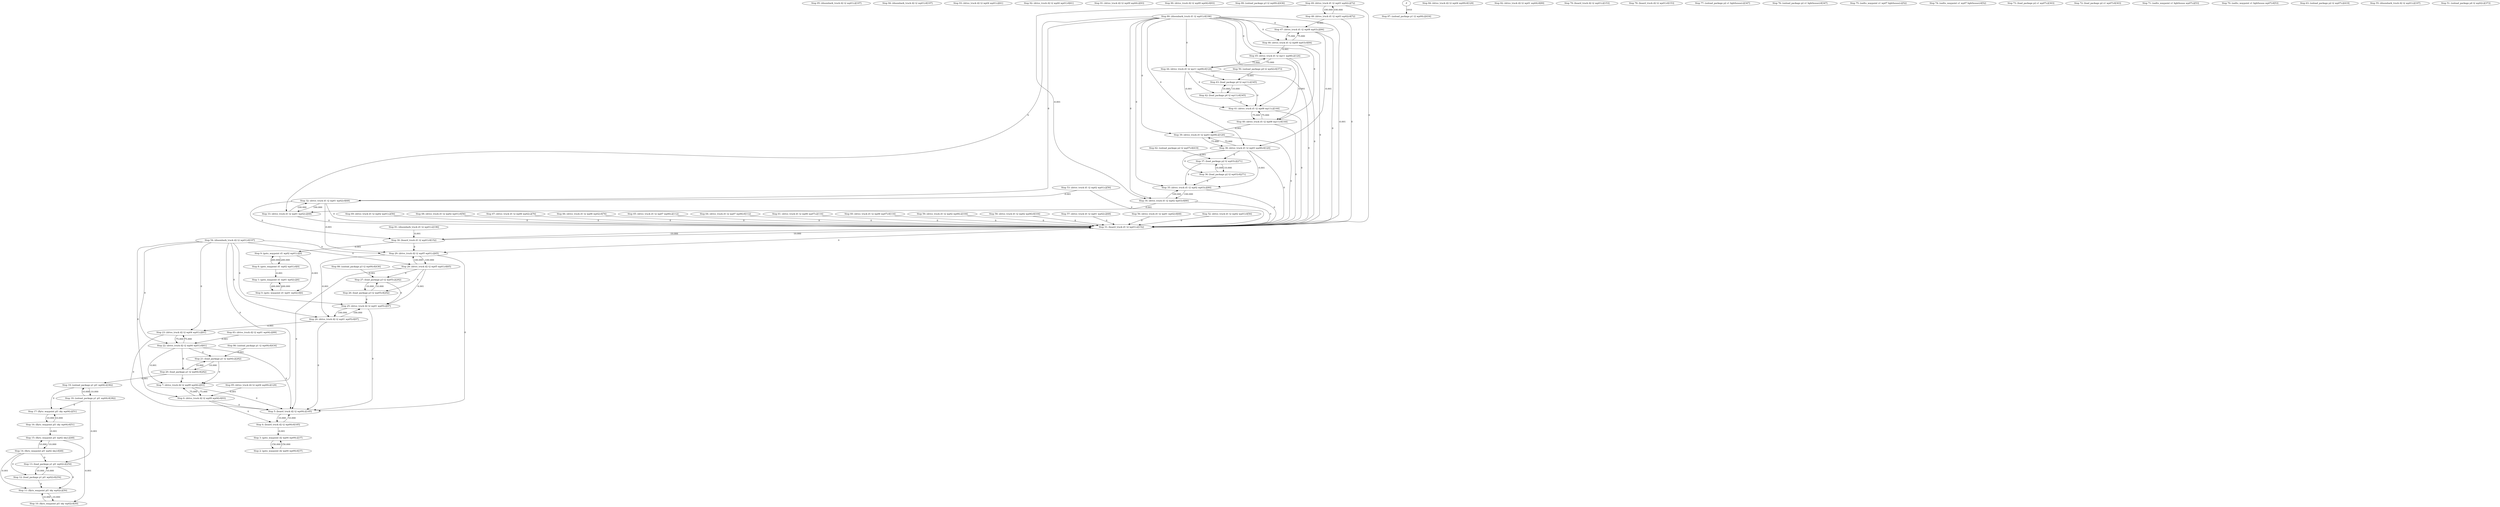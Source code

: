 digraph plan {
Step95 [label="Step 95: (disembark_truck d2 t2 wp01):2[197]"];
Step94 [label="Step 94: (disembark_truck d2 t2 wp01):0[197]"];
Step93 [label="Step 93: (drive_truck d2 t2 wp04 wp01):2[61]"];
Step92 [label="Step 92: (drive_truck d2 t2 wp04 wp01):0[61]"];
Step91 [label="Step 91: (drive_truck d2 t2 wp09 wp04):2[93]"];
Step90 [label="Step 90: (drive_truck d2 t2 wp09 wp04):0[93]"];
Step89 [label="Step 89: (unload_package p3 t2 wp09):2[436]"];
Step88 [label="Step 88: (unload_package p3 t2 wp09):0[436]"];
Step87 [label="Step 87: (unload_package p1 t2 wp09):2[434]"];
Step86 [label="Step 86: (unload_package p1 t2 wp09):0[434]"];
Step85 [label="Step 85: (drive_truck d2 t2 wp04 wp09):2[129]"];
Step84 [label="Step 84: (drive_truck d2 t2 wp04 wp09):0[129]"];
Step83 [label="Step 83: (drive_truck d2 t2 wp01 wp04):2[89]"];
Step82 [label="Step 82: (drive_truck d2 t2 wp01 wp04):0[89]"];
Step81 [label="Step 81: (disembark_truck d1 t2 wp01):2[196]"];
Step80 [label="Step 80: (disembark_truck d1 t2 wp01):0[196]"];
Step79 [label="Step 79: (board_truck d2 t2 wp01):2[153]"];
Step78 [label="Step 78: (board_truck d2 t2 wp01):0[153]"];
Step77 [label="Step 77: (unload_package p2 s1 lighthouse):2[347]"];
Step76 [label="Step 76: (unload_package p2 s1 lighthouse):0[347]"];
Step75 [label="Step 75: (sailto_waypoint s1 wp07 lighthouse):2[52]"];
Step74 [label="Step 74: (sailto_waypoint s1 wp07 lighthouse):0[52]"];
Step73 [label="Step 73: (load_package p2 s1 wp07):2[303]"];
Step72 [label="Step 72: (load_package p2 s1 wp07):0[303]"];
Step71 [label="Step 71: (sailto_waypoint s1 lighthouse wp07):2[53]"];
Step70 [label="Step 70: (sailto_waypoint s1 lighthouse wp07):0[53]"];
Step69 [label="Step 69: (drive_truck d1 t2 wp02 wp01):2[56]"];
Step68 [label="Step 68: (drive_truck d1 t2 wp02 wp01):0[56]"];
Step67 [label="Step 67: (drive_truck d1 t2 wp06 wp02):2[76]"];
Step66 [label="Step 66: (drive_truck d1 t2 wp06 wp02):0[76]"];
Step65 [label="Step 65: (drive_truck d1 t2 wp07 wp06):2[112]"];
Step64 [label="Step 64: (drive_truck d1 t2 wp07 wp06):0[112]"];
Step63 [label="Step 63: (unload_package p2 t2 wp07):2[419]"];
Step62 [label="Step 62: (unload_package p2 t2 wp07):0[419]"];
Step61 [label="Step 61: (drive_truck d1 t2 wp06 wp07):2[116]"];
Step60 [label="Step 60: (drive_truck d1 t2 wp06 wp07):0[116]"];
Step59 [label="Step 59: (drive_truck d1 t2 wp02 wp06):2[104]"];
Step58 [label="Step 58: (drive_truck d1 t2 wp02 wp06):0[104]"];
Step57 [label="Step 57: (drive_truck d1 t2 wp01 wp02):2[68]"];
Step56 [label="Step 56: (drive_truck d1 t2 wp01 wp02):0[68]"];
Step55 [label="Step 55: (disembark_truck d2 t2 wp01):2[197]"];
Step54 [label="Step 54: (disembark_truck d2 t2 wp01):0[197]"];
Step53 [label="Step 53: (drive_truck d1 t2 wp02 wp01):2[56]"];
Step52 [label="Step 52: (drive_truck d1 t2 wp02 wp01):0[56]"];
Step51 [label="Step 51: (unload_package p4 t2 wp02):2[373]"];
Step50 [label="Step 50: (unload_package p4 t2 wp02):0[373]"];
Step49 [label="Step 49: (drive_truck d1 t2 wp03 wp02):2[72]"];
Step48 [label="Step 48: (drive_truck d1 t2 wp03 wp02):0[72]"];
Step47 [label="Step 47: (drive_truck d1 t2 wp08 wp03):2[84]"];
Step46 [label="Step 46: (drive_truck d1 t2 wp08 wp03):0[84]"];
Step45 [label="Step 45: (drive_truck d1 t2 wp11 wp08):2[124]"];
Step44 [label="Step 44: (drive_truck d1 t2 wp11 wp08):0[124]"];
Step43 [label="Step 43: (load_package p4 t2 wp11):2[345]"];
Step42 [label="Step 42: (load_package p4 t2 wp11):0[345]"];
Step41 [label="Step 41: (drive_truck d1 t2 wp08 wp11):2[144]"];
Step40 [label="Step 40: (drive_truck d1 t2 wp08 wp11):0[144]"];
Step39 [label="Step 39: (drive_truck d1 t2 wp03 wp08):2[120]"];
Step38 [label="Step 38: (drive_truck d1 t2 wp03 wp08):0[120]"];
Step37 [label="Step 37: (load_package p2 t2 wp03):2[271]"];
Step36 [label="Step 36: (load_package p2 t2 wp03):0[271]"];
Step35 [label="Step 35: (drive_truck d1 t2 wp02 wp03):2[80]"];
Step34 [label="Step 34: (drive_truck d1 t2 wp02 wp03):0[80]"];
Step33 [label="Step 33: (drive_truck d1 t2 wp01 wp02):2[68]"];
Step32 [label="Step 32: (drive_truck d1 t2 wp01 wp02):0[68]"];
Step31 [label="Step 31: (board_truck d1 t2 wp01):2[152]"];
Step30 [label="Step 30: (board_truck d1 t2 wp01):0[152]"];
Step29 [label="Step 29: (drive_truck d2 t2 wp05 wp01):2[65]"];
Step28 [label="Step 28: (drive_truck d2 t2 wp05 wp01):0[65]"];
Step27 [label="Step 27: (load_package p3 t2 wp05):2[292]"];
Step26 [label="Step 26: (load_package p3 t2 wp05):0[292]"];
Step25 [label="Step 25: (drive_truck d2 t2 wp01 wp05):2[97]"];
Step24 [label="Step 24: (drive_truck d2 t2 wp01 wp05):0[97]"];
Step23 [label="Step 23: (drive_truck d2 t2 wp04 wp01):2[61]"];
Step22 [label="Step 22: (drive_truck d2 t2 wp04 wp01):0[61]"];
Step21 [label="Step 21: (load_package p1 t2 wp04):2[282]"];
Step20 [label="Step 20: (load_package p1 t2 wp04):0[282]"];
Step19 [label="Step 19: (unload_package p1 pl1 wp04):2[382]"];
Step18 [label="Step 18: (unload_package p1 pl1 wp04):0[382]"];
Step17 [label="Step 17: (flyto_waypoint pl1 sky wp04):2[51]"];
Step16 [label="Step 16: (flyto_waypoint pl1 sky wp04):0[51]"];
Step15 [label="Step 15: (flyto_waypoint pl1 wp02 sky):2[48]"];
Step14 [label="Step 14: (flyto_waypoint pl1 wp02 sky):0[48]"];
Step13 [label="Step 13: (load_package p1 pl1 wp02):2[254]"];
Step12 [label="Step 12: (load_package p1 pl1 wp02):0[254]"];
Step11 [label="Step 11: (flyto_waypoint pl1 sky wp02):2[50]"];
Step10 [label="Step 10: (flyto_waypoint pl1 sky wp02):0[50]"];
Step9 [label="Step 9: (goto_waypoint d1 wp02 wp01):2[0]"];
Step8 [label="Step 8: (goto_waypoint d1 wp02 wp01):0[0]"];
Step7 [label="Step 7: (drive_truck d2 t2 wp09 wp04):2[93]"];
Step6 [label="Step 6: (drive_truck d2 t2 wp09 wp04):0[93]"];
Step5 [label="Step 5: (board_truck d2 t2 wp09):2[185]"];
Step4 [label="Step 4: (board_truck d2 t2 wp09):0[185]"];
Step3 [label="Step 3: (goto_waypoint d2 wp04 wp09):2[37]"];
Step2 [label="Step 2: (goto_waypoint d2 wp04 wp09):0[37]"];
Step1 [label="Step 1: (goto_waypoint d1 wp01 wp02):2[6]"];
Step0 [label="Step 0: (goto_waypoint d1 wp01 wp02):0[6]"];
	Step0 -> Step1 [ label="200.000" ];
	Step1 -> Step0 [ label="-200.000" ];
	Step9 -> Step0 [ label="-0.001" ];
	Step8 -> Step1 [ label="-0.001" ];
	Step2 -> Step3 [ label="150.000" ];
	Step3 -> Step2 [ label="-150.000" ];
	Step4 -> Step3 [ label="-0.001" ];
	Step4 -> Step5 [ label="10.000" ];
	Step5 -> Step4 [ label="-10.000" ];
	Step6 -> Step4 [ label="0" ];
	Step6 -> Step5 [ label="0" ];
	Step7 -> Step5 [ label="0" ];
	Step22 -> Step5 [ label="0" ];
	Step23 -> Step5 [ label="0" ];
	Step24 -> Step5 [ label="0" ];
	Step25 -> Step5 [ label="0" ];
	Step28 -> Step5 [ label="0" ];
	Step29 -> Step5 [ label="0" ];
	Step6 -> Step7 [ label="75.000" ];
	Step7 -> Step6 [ label="-75.000" ];
	Step54 -> Step6 [ label="0" ];
	Step85 -> Step6 [ label="-0.001" ];
	Step20 -> Step7 [ label="0" ];
	Step21 -> Step7 [ label="0" ];
	Step22 -> Step7 [ label="-0.001" ];
	Step54 -> Step7 [ label="0" ];
	Step8 -> Step9 [ label="200.000" ];
	Step9 -> Step8 [ label="-200.000" ];
	Step30 -> Step9 [ label="-0.001" ];
	Step10 -> Step11 [ label="10.000" ];
	Step11 -> Step10 [ label="-10.000" ];
	Step15 -> Step10 [ label="-0.001" ];
	Step12 -> Step11 [ label="0" ];
	Step13 -> Step11 [ label="0" ];
	Step14 -> Step11 [ label="-0.001" ];
	Step12 -> Step13 [ label="10.000" ];
	Step13 -> Step12 [ label="-10.000" ];
	Step14 -> Step12 [ label="0" ];
	Step14 -> Step13 [ label="0" ];
	Step18 -> Step13 [ label="-0.001" ];
	Step14 -> Step15 [ label="10.000" ];
	Step15 -> Step14 [ label="-10.000" ];
	Step16 -> Step15 [ label="-0.001" ];
	Step16 -> Step17 [ label="10.000" ];
	Step17 -> Step16 [ label="-10.000" ];
	Step18 -> Step17 [ label="0" ];
	Step19 -> Step17 [ label="0" ];
	Step18 -> Step19 [ label="10.000" ];
	Step19 -> Step18 [ label="-10.000" ];
	Step20 -> Step19 [ label="-0.001" ];
	Step20 -> Step21 [ label="10.000" ];
	Step21 -> Step20 [ label="-10.000" ];
	Step22 -> Step20 [ label="0" ];
	Step22 -> Step21 [ label="0" ];
	Step86 -> Step21 [ label="-0.001" ];
	Step22 -> Step23 [ label="75.000" ];
	Step23 -> Step22 [ label="-75.000" ];
	Step54 -> Step22 [ label="0" ];
	Step83 -> Step22 [ label="-0.001" ];
	Step24 -> Step23 [ label="-0.001" ];
	Step54 -> Step23 [ label="0" ];
	Step24 -> Step25 [ label="100.000" ];
	Step25 -> Step24 [ label="-100.000" ];
	Step29 -> Step24 [ label="-0.001" ];
	Step54 -> Step24 [ label="0" ];
	Step26 -> Step25 [ label="0" ];
	Step27 -> Step25 [ label="0" ];
	Step28 -> Step25 [ label="-0.001" ];
	Step54 -> Step25 [ label="0" ];
	Step26 -> Step27 [ label="10.000" ];
	Step27 -> Step26 [ label="-10.000" ];
	Step28 -> Step26 [ label="0" ];
	Step28 -> Step27 [ label="0" ];
	Step88 -> Step27 [ label="-0.001" ];
	Step28 -> Step29 [ label="100.000" ];
	Step29 -> Step28 [ label="-100.000" ];
	Step54 -> Step28 [ label="0" ];
	Step30 -> Step29 [ label="0" ];
	Step31 -> Step29 [ label="0" ];
	Step32 -> Step29 [ label="-0.001" ];
	Step54 -> Step29 [ label="0" ];
	Step30 -> Step31 [ label="10.000" ];
	Step31 -> Step30 [ label="-10.000" ];
	Step32 -> Step30 [ label="0" ];
	Step81 -> Step30 [ label="-0.001" ];
	Step32 -> Step31 [ label="0" ];
	Step33 -> Step31 [ label="0" ];
	Step34 -> Step31 [ label="0" ];
	Step35 -> Step31 [ label="0" ];
	Step38 -> Step31 [ label="0" ];
	Step39 -> Step31 [ label="0" ];
	Step40 -> Step31 [ label="0" ];
	Step41 -> Step31 [ label="0" ];
	Step44 -> Step31 [ label="0" ];
	Step45 -> Step31 [ label="0" ];
	Step46 -> Step31 [ label="0" ];
	Step47 -> Step31 [ label="0" ];
	Step48 -> Step31 [ label="0" ];
	Step49 -> Step31 [ label="0" ];
	Step52 -> Step31 [ label="0" ];
	Step53 -> Step31 [ label="0" ];
	Step56 -> Step31 [ label="0" ];
	Step57 -> Step31 [ label="0" ];
	Step58 -> Step31 [ label="0" ];
	Step59 -> Step31 [ label="0" ];
	Step60 -> Step31 [ label="0" ];
	Step61 -> Step31 [ label="0" ];
	Step64 -> Step31 [ label="0" ];
	Step65 -> Step31 [ label="0" ];
	Step66 -> Step31 [ label="0" ];
	Step67 -> Step31 [ label="0" ];
	Step68 -> Step31 [ label="0" ];
	Step69 -> Step31 [ label="0" ];
	Step80 -> Step31 [ label="-0.001" ];
	Step32 -> Step33 [ label="100.000" ];
	Step33 -> Step32 [ label="-100.000" ];
	Step53 -> Step32 [ label="-0.001" ];
	Step80 -> Step32 [ label="0" ];
	Step34 -> Step33 [ label="-0.001" ];
	Step80 -> Step33 [ label="0" ];
	Step34 -> Step35 [ label="100.000" ];
	Step35 -> Step34 [ label="-100.000" ];
	Step49 -> Step34 [ label="-0.001" ];
	Step80 -> Step34 [ label="0" ];
	Step36 -> Step35 [ label="0" ];
	Step37 -> Step35 [ label="0" ];
	Step38 -> Step35 [ label="-0.001" ];
	Step80 -> Step35 [ label="0" ];
	Step36 -> Step37 [ label="10.000" ];
	Step37 -> Step36 [ label="-10.000" ];
	Step38 -> Step36 [ label="0" ];
	Step38 -> Step37 [ label="0" ];
	Step62 -> Step37 [ label="-0.001" ];
	Step38 -> Step39 [ label="75.000" ];
	Step39 -> Step38 [ label="-75.000" ];
	Step47 -> Step38 [ label="-0.001" ];
	Step80 -> Step38 [ label="0" ];
	Step40 -> Step39 [ label="-0.001" ];
	Step80 -> Step39 [ label="0" ];
	Step40 -> Step41 [ label="75.000" ];
	Step41 -> Step40 [ label="-75.000" ];
	Step45 -> Step40 [ label="-0.001" ];
	Step80 -> Step40 [ label="0" ];
	Step42 -> Step41 [ label="0" ];
	Step43 -> Step41 [ label="0" ];
	Step44 -> Step41 [ label="-0.001" ];
	Step80 -> Step41 [ label="0" ];
	Step42 -> Step43 [ label="10.000" ];
	Step43 -> Step42 [ label="-10.000" ];
	Step44 -> Step42 [ label="0" ];
	Step44 -> Step43 [ label="0" ];
	Step50 -> Step43 [ label="-0.001" ];
	Step44 -> Step45 [ label="75.000" ];
	Step45 -> Step44 [ label="-75.000" ];
	Step80 -> Step44 [ label="0" ];
	Step46 -> Step45 [ label="-0.001" ];
	Step80 -> Step45 [ label="0" ];
	Step46 -> Step47 [ label="75.000" ];
	Step47 -> Step46 [ label="-75.000" ];
	Step80 -> Step46 [ label="0" ];
	Step48 -> Step47 [ label="-0.001" ];
	Step80 -> Step47 [ label="0" ];
	Step48 -> Step49 [ label="100.000" ];
	Step49 -> Step48 [ label="-100.000" ];
	    Z -> Step87 [ label="1910" ];
}

